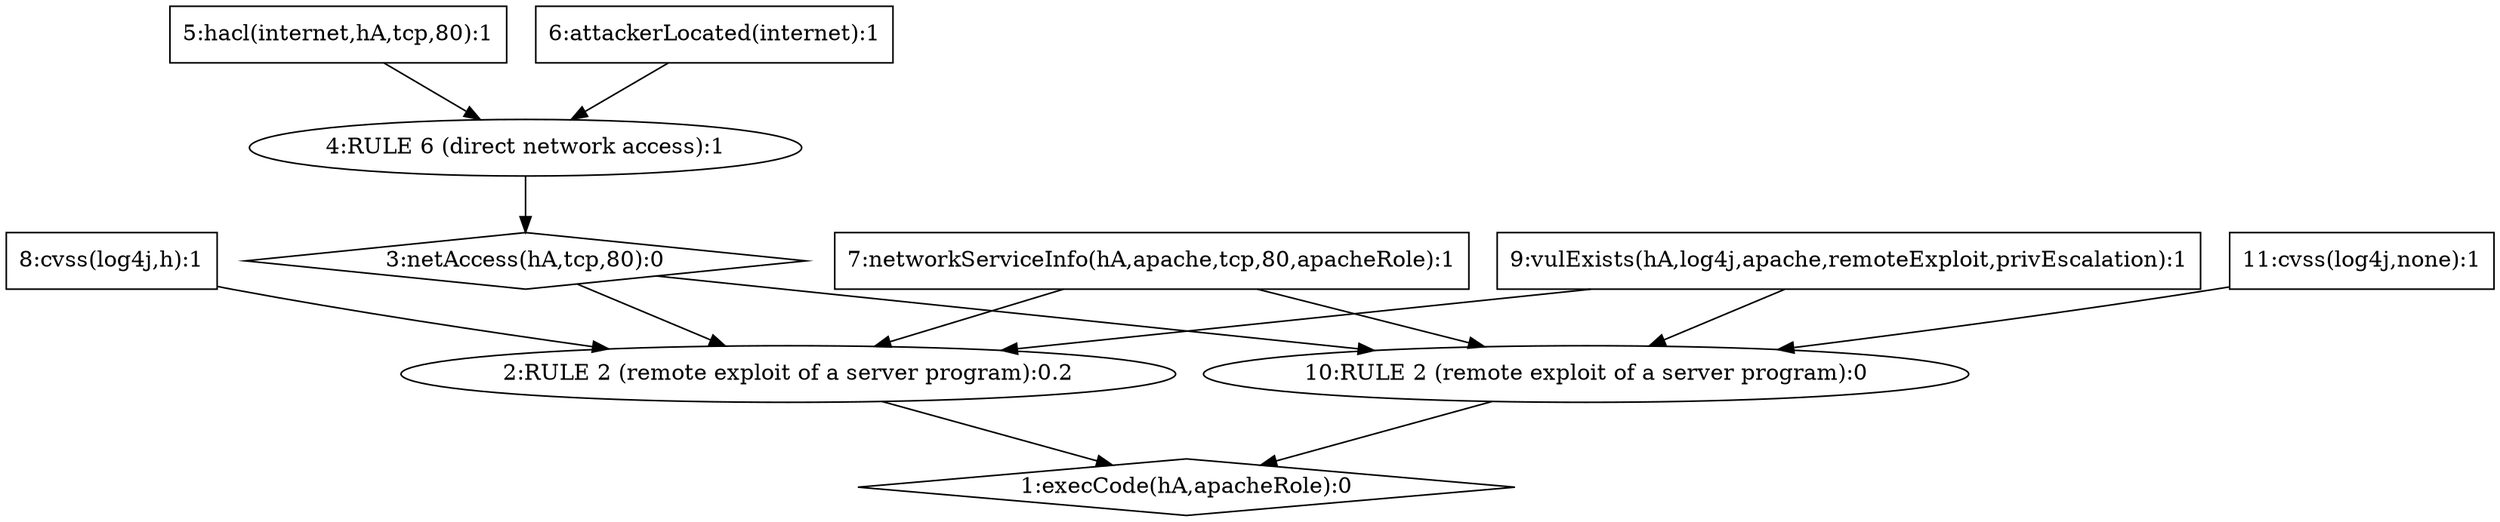 digraph G {
	1 [label="1:execCode(hA,apacheRole):0",shape=diamond];
	2 [label="2:RULE 2 (remote exploit of a server program):0.2",shape=ellipse];
	3 [label="3:netAccess(hA,tcp,80):0",shape=diamond];
	4 [label="4:RULE 6 (direct network access):1",shape=ellipse];
	5 [label="5:hacl(internet,hA,tcp,80):1",shape=box];
	6 [label="6:attackerLocated(internet):1",shape=box];
	7 [label="7:networkServiceInfo(hA,apache,tcp,80,apacheRole):1",shape=box];
	8 [label="8:cvss(log4j,h):1",shape=box];
	9 [label="9:vulExists(hA,log4j,apache,remoteExploit,privEscalation):1",shape=box];
	10 [label="10:RULE 2 (remote exploit of a server program):0",shape=ellipse];
	11 [label="11:cvss(log4j,none):1",shape=box];
	5 -> 	4;
	6 -> 	4;
	4 -> 	3;
	3 -> 	2;
	7 -> 	2;
	8 -> 	2;
	9 -> 	2;
	2 -> 	1;
	3 -> 	10;
	7 -> 	10;
	11 -> 	10;
	9 -> 	10;
	10 -> 	1;
}
